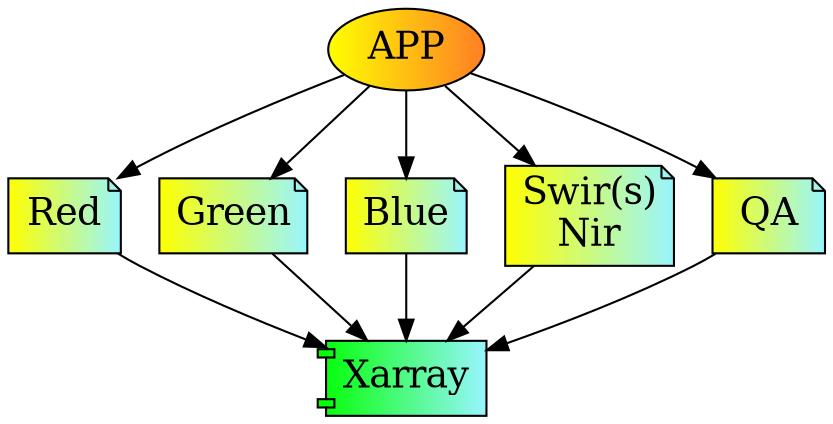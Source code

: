 digraph G {
node [ style=filled shape="doubleoctagon",fillcolor="gold:yellowgreen" fontsize=24];
#n0[label="ODC\nArchitecture"]
node [ style=filled shape="Mcircle",fillcolor="cadetblue1:chocolate1" fontsize=18];
node [ shape="ellipse",fillcolor="yellow:chocolate1" ];
n1[label="APP"]
node [ shape="note",fillcolor="yellow:cadetblue1" ];
n2[label="Red"]
n3[label="Green"]
n4[label="Blue"]
n5[label="Swir(s)\nNir"]
n6[label="QA"]


n1->n2
n1->n3
n1->n4
n1->n5
n1->n6

node [ shape="component",fillcolor="green:cadetblue1" ];
n2b[label="Xarray"]


n2->n2b
n3->n2b
n4->n2b
n5->n2b
n6->n2b
}
